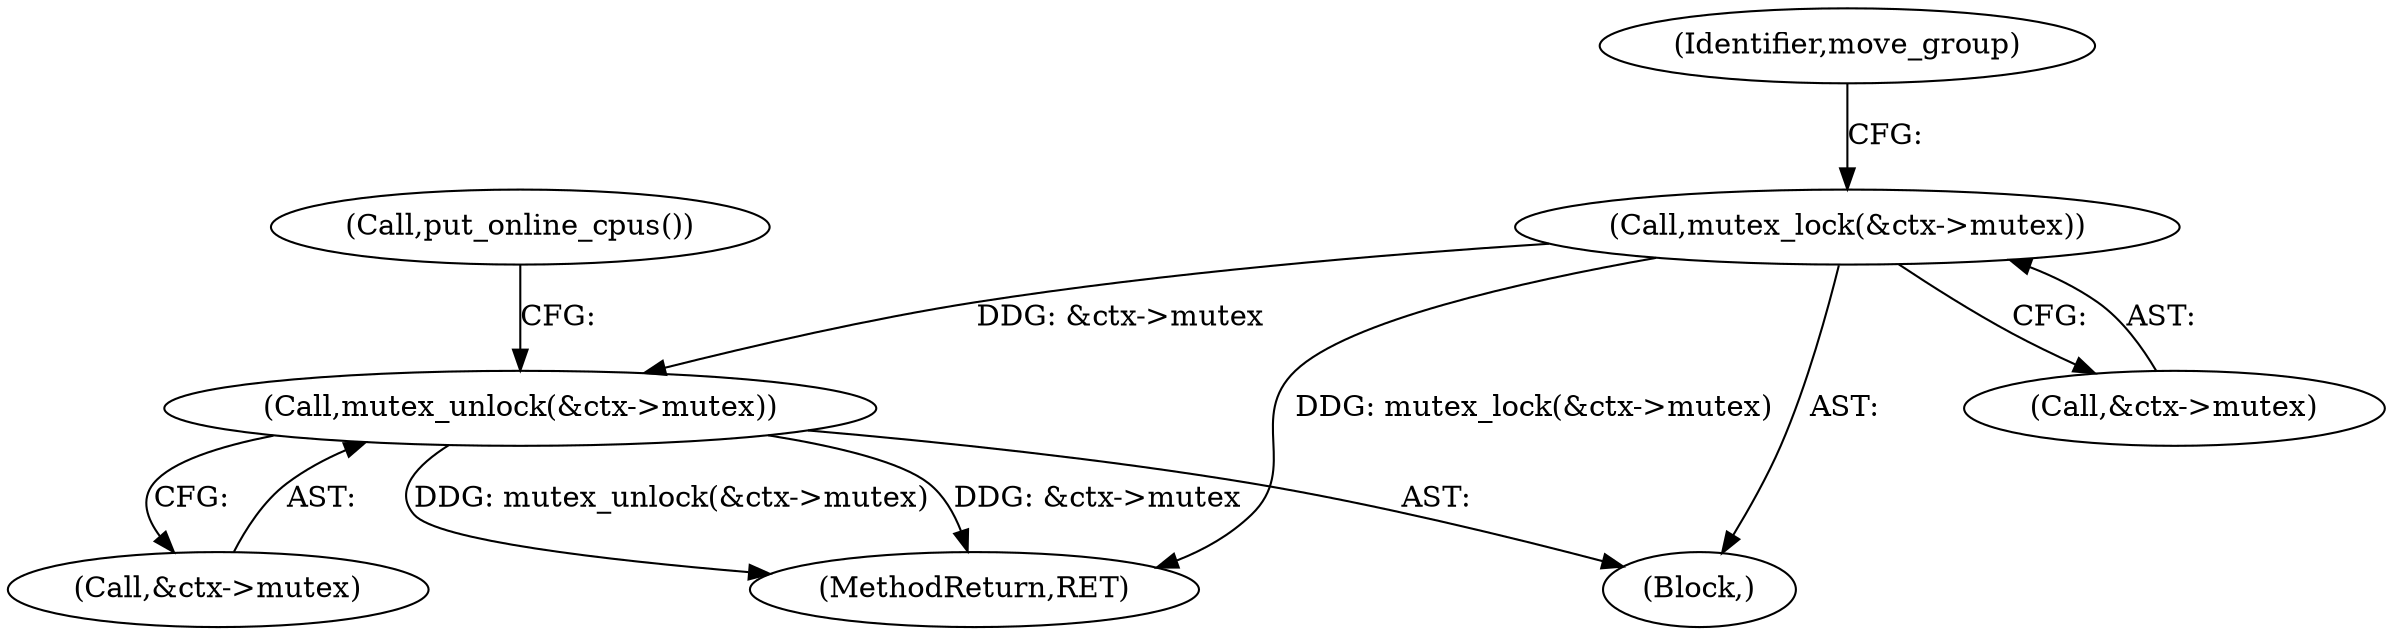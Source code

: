 digraph "0_linux_c3c87e770458aa004bd7ed3f29945ff436fd6511@API" {
"1000570" [label="(Call,mutex_lock(&ctx->mutex))"];
"1000604" [label="(Call,mutex_unlock(&ctx->mutex))"];
"1000571" [label="(Call,&ctx->mutex)"];
"1000605" [label="(Call,&ctx->mutex)"];
"1000609" [label="(Call,put_online_cpus())"];
"1000604" [label="(Call,mutex_unlock(&ctx->mutex))"];
"1000668" [label="(MethodReturn,RET)"];
"1000576" [label="(Identifier,move_group)"];
"1000570" [label="(Call,mutex_lock(&ctx->mutex))"];
"1000127" [label="(Block,)"];
"1000570" -> "1000127"  [label="AST: "];
"1000570" -> "1000571"  [label="CFG: "];
"1000571" -> "1000570"  [label="AST: "];
"1000576" -> "1000570"  [label="CFG: "];
"1000570" -> "1000668"  [label="DDG: mutex_lock(&ctx->mutex)"];
"1000570" -> "1000604"  [label="DDG: &ctx->mutex"];
"1000604" -> "1000127"  [label="AST: "];
"1000604" -> "1000605"  [label="CFG: "];
"1000605" -> "1000604"  [label="AST: "];
"1000609" -> "1000604"  [label="CFG: "];
"1000604" -> "1000668"  [label="DDG: mutex_unlock(&ctx->mutex)"];
"1000604" -> "1000668"  [label="DDG: &ctx->mutex"];
}
